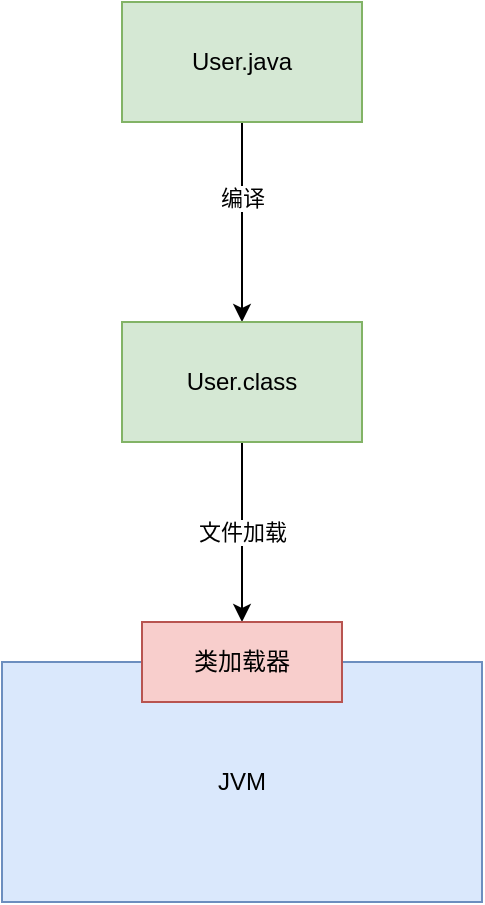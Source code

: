 <mxfile version="14.4.2" type="github">
  <diagram id="ATwRWdSjiGYuOQdxtYLr" name="Page-1">
    <mxGraphModel dx="1422" dy="772" grid="1" gridSize="10" guides="1" tooltips="1" connect="1" arrows="1" fold="1" page="1" pageScale="1" pageWidth="827" pageHeight="1169" math="0" shadow="0">
      <root>
        <mxCell id="0" />
        <mxCell id="1" parent="0" />
        <mxCell id="czbbIuMilyfHxjdlmmi1-3" style="edgeStyle=orthogonalEdgeStyle;rounded=0;orthogonalLoop=1;jettySize=auto;html=1;" edge="1" parent="1" source="czbbIuMilyfHxjdlmmi1-1" target="czbbIuMilyfHxjdlmmi1-2">
          <mxGeometry relative="1" as="geometry" />
        </mxCell>
        <mxCell id="czbbIuMilyfHxjdlmmi1-4" value="编译" style="edgeLabel;html=1;align=center;verticalAlign=middle;resizable=0;points=[];" vertex="1" connectable="0" parent="czbbIuMilyfHxjdlmmi1-3">
          <mxGeometry x="-0.24" relative="1" as="geometry">
            <mxPoint as="offset" />
          </mxGeometry>
        </mxCell>
        <mxCell id="czbbIuMilyfHxjdlmmi1-1" value="User.java" style="rounded=0;whiteSpace=wrap;html=1;fillColor=#d5e8d4;strokeColor=#82b366;" vertex="1" parent="1">
          <mxGeometry x="320" y="180" width="120" height="60" as="geometry" />
        </mxCell>
        <mxCell id="czbbIuMilyfHxjdlmmi1-8" value="文件加载" style="edgeStyle=orthogonalEdgeStyle;rounded=0;orthogonalLoop=1;jettySize=auto;html=1;entryX=0.5;entryY=0;entryDx=0;entryDy=0;" edge="1" parent="1" source="czbbIuMilyfHxjdlmmi1-2" target="czbbIuMilyfHxjdlmmi1-7">
          <mxGeometry relative="1" as="geometry" />
        </mxCell>
        <mxCell id="czbbIuMilyfHxjdlmmi1-2" value="User.class" style="rounded=0;whiteSpace=wrap;html=1;fillColor=#d5e8d4;strokeColor=#82b366;" vertex="1" parent="1">
          <mxGeometry x="320" y="340" width="120" height="60" as="geometry" />
        </mxCell>
        <mxCell id="czbbIuMilyfHxjdlmmi1-5" value="JVM" style="rounded=0;whiteSpace=wrap;html=1;fillColor=#dae8fc;strokeColor=#6c8ebf;" vertex="1" parent="1">
          <mxGeometry x="260" y="510" width="240" height="120" as="geometry" />
        </mxCell>
        <mxCell id="czbbIuMilyfHxjdlmmi1-7" value="类加载器" style="rounded=0;whiteSpace=wrap;html=1;fillColor=#f8cecc;strokeColor=#b85450;" vertex="1" parent="1">
          <mxGeometry x="330" y="490" width="100" height="40" as="geometry" />
        </mxCell>
      </root>
    </mxGraphModel>
  </diagram>
</mxfile>
